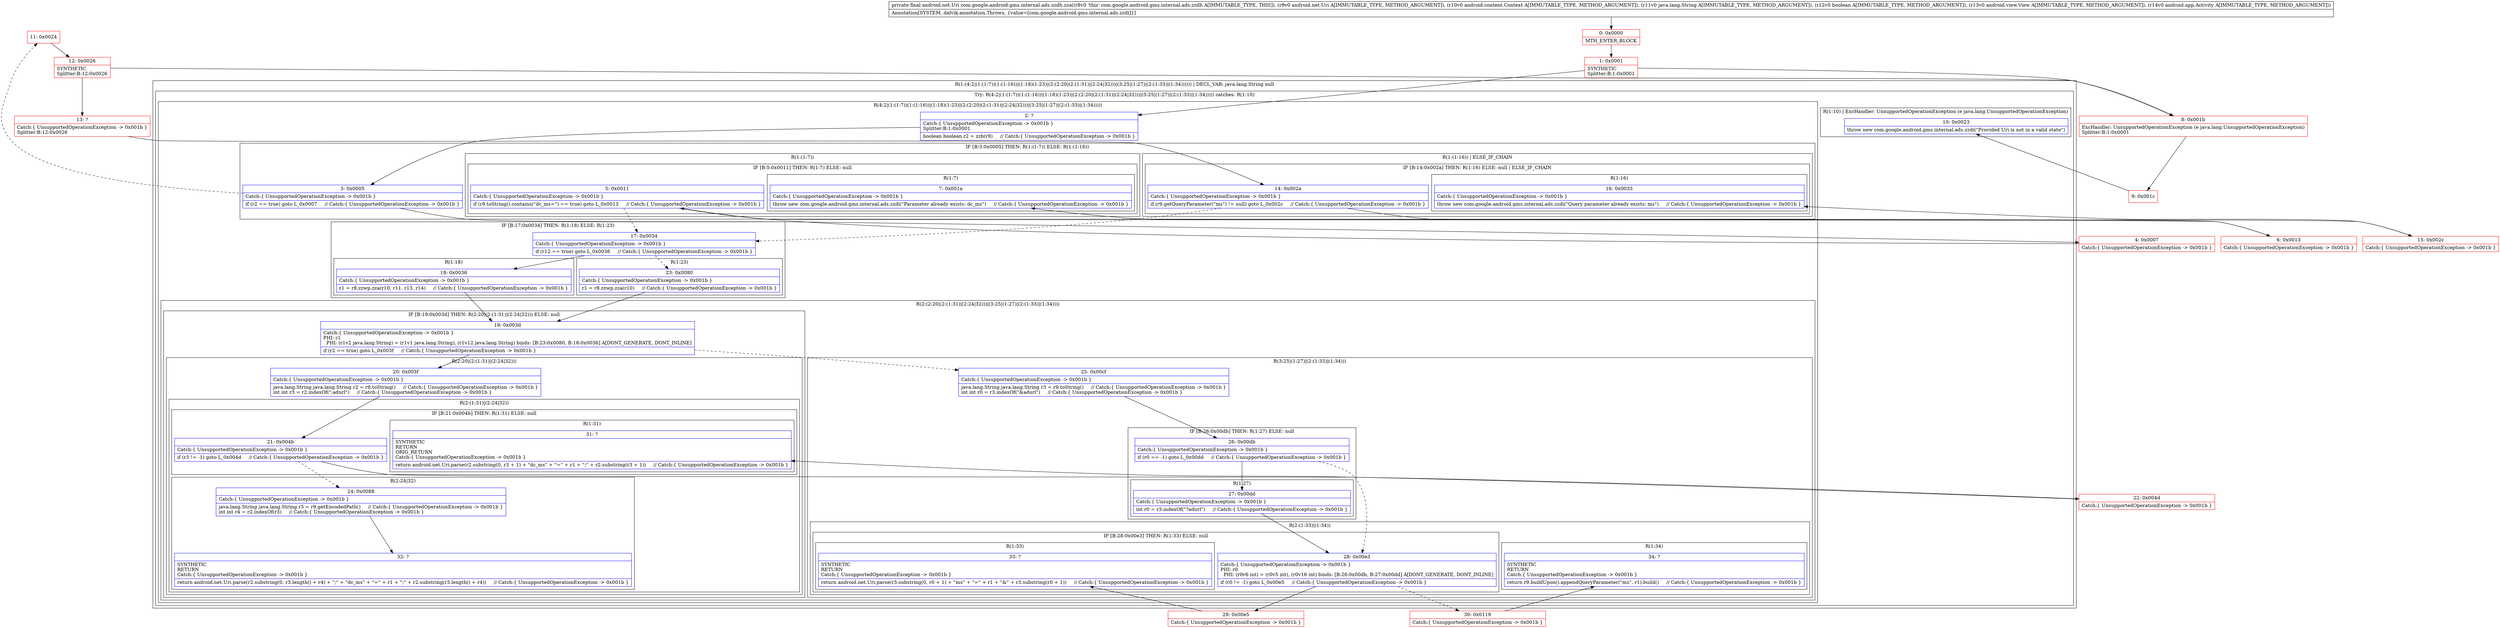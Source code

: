 digraph "CFG forcom.google.android.gms.internal.ads.zzdh.zza(Landroid\/net\/Uri;Landroid\/content\/Context;Ljava\/lang\/String;ZLandroid\/view\/View;Landroid\/app\/Activity;)Landroid\/net\/Uri;" {
subgraph cluster_Region_438111084 {
label = "R(1:(4:2|(1:(1:7))(1:(1:16))|(1:18)(1:23)|(2:(2:20|(2:(1:31)|(2:24|32)))|(3:25|(1:27)|(2:(1:33)|(1:34)))))) | DECL_VAR: java.lang.String null\l";
node [shape=record,color=blue];
subgraph cluster_TryCatchRegion_467569242 {
label = "Try: R(4:2|(1:(1:7))(1:(1:16))|(1:18)(1:23)|(2:(2:20|(2:(1:31)|(2:24|32)))|(3:25|(1:27)|(2:(1:33)|(1:34))))) catches: R(1:10)";
node [shape=record,color=blue];
subgraph cluster_Region_90597653 {
label = "R(4:2|(1:(1:7))(1:(1:16))|(1:18)(1:23)|(2:(2:20|(2:(1:31)|(2:24|32)))|(3:25|(1:27)|(2:(1:33)|(1:34)))))";
node [shape=record,color=blue];
Node_2 [shape=record,label="{2\:\ ?|Catch:\{ UnsupportedOperationException \-\> 0x001b \}\lSplitter:B:1:0x0001\l|boolean boolean r2 = zzb(r9)     \/\/ Catch:\{ UnsupportedOperationException \-\> 0x001b \}\l}"];
subgraph cluster_IfRegion_1698990669 {
label = "IF [B:3:0x0005] THEN: R(1:(1:7)) ELSE: R(1:(1:16))";
node [shape=record,color=blue];
Node_3 [shape=record,label="{3\:\ 0x0005|Catch:\{ UnsupportedOperationException \-\> 0x001b \}\l|if (r2 == true) goto L_0x0007     \/\/ Catch:\{ UnsupportedOperationException \-\> 0x001b \}\l}"];
subgraph cluster_Region_687423645 {
label = "R(1:(1:7))";
node [shape=record,color=blue];
subgraph cluster_IfRegion_1097550957 {
label = "IF [B:5:0x0011] THEN: R(1:7) ELSE: null";
node [shape=record,color=blue];
Node_5 [shape=record,label="{5\:\ 0x0011|Catch:\{ UnsupportedOperationException \-\> 0x001b \}\l|if (r9.toString().contains(\"dc_ms=\") == true) goto L_0x0013     \/\/ Catch:\{ UnsupportedOperationException \-\> 0x001b \}\l}"];
subgraph cluster_Region_861894983 {
label = "R(1:7)";
node [shape=record,color=blue];
Node_7 [shape=record,label="{7\:\ 0x001a|Catch:\{ UnsupportedOperationException \-\> 0x001b \}\l|throw new com.google.android.gms.internal.ads.zzdi(\"Parameter already exists: dc_ms\")     \/\/ Catch:\{ UnsupportedOperationException \-\> 0x001b \}\l}"];
}
}
}
subgraph cluster_Region_1547483436 {
label = "R(1:(1:16)) | ELSE_IF_CHAIN\l";
node [shape=record,color=blue];
subgraph cluster_IfRegion_1050929054 {
label = "IF [B:14:0x002a] THEN: R(1:16) ELSE: null | ELSE_IF_CHAIN\l";
node [shape=record,color=blue];
Node_14 [shape=record,label="{14\:\ 0x002a|Catch:\{ UnsupportedOperationException \-\> 0x001b \}\l|if (r9.getQueryParameter(\"ms\") != null) goto L_0x002c     \/\/ Catch:\{ UnsupportedOperationException \-\> 0x001b \}\l}"];
subgraph cluster_Region_623954947 {
label = "R(1:16)";
node [shape=record,color=blue];
Node_16 [shape=record,label="{16\:\ 0x0033|Catch:\{ UnsupportedOperationException \-\> 0x001b \}\l|throw new com.google.android.gms.internal.ads.zzdi(\"Query parameter already exists: ms\")     \/\/ Catch:\{ UnsupportedOperationException \-\> 0x001b \}\l}"];
}
}
}
}
subgraph cluster_IfRegion_1844251811 {
label = "IF [B:17:0x0034] THEN: R(1:18) ELSE: R(1:23)";
node [shape=record,color=blue];
Node_17 [shape=record,label="{17\:\ 0x0034|Catch:\{ UnsupportedOperationException \-\> 0x001b \}\l|if (r12 == true) goto L_0x0036     \/\/ Catch:\{ UnsupportedOperationException \-\> 0x001b \}\l}"];
subgraph cluster_Region_450250736 {
label = "R(1:18)";
node [shape=record,color=blue];
Node_18 [shape=record,label="{18\:\ 0x0036|Catch:\{ UnsupportedOperationException \-\> 0x001b \}\l|r1 = r8.zzwp.zza(r10, r11, r13, r14)     \/\/ Catch:\{ UnsupportedOperationException \-\> 0x001b \}\l}"];
}
subgraph cluster_Region_751746493 {
label = "R(1:23)";
node [shape=record,color=blue];
Node_23 [shape=record,label="{23\:\ 0x0080|Catch:\{ UnsupportedOperationException \-\> 0x001b \}\l|r1 = r8.zzwp.zza(r10)     \/\/ Catch:\{ UnsupportedOperationException \-\> 0x001b \}\l}"];
}
}
subgraph cluster_Region_1419853291 {
label = "R(2:(2:20|(2:(1:31)|(2:24|32)))|(3:25|(1:27)|(2:(1:33)|(1:34))))";
node [shape=record,color=blue];
subgraph cluster_IfRegion_1017756650 {
label = "IF [B:19:0x003d] THEN: R(2:20|(2:(1:31)|(2:24|32))) ELSE: null";
node [shape=record,color=blue];
Node_19 [shape=record,label="{19\:\ 0x003d|Catch:\{ UnsupportedOperationException \-\> 0x001b \}\lPHI: r1 \l  PHI: (r1v2 java.lang.String) = (r1v1 java.lang.String), (r1v12 java.lang.String) binds: [B:23:0x0080, B:18:0x0036] A[DONT_GENERATE, DONT_INLINE]\l|if (r2 == true) goto L_0x003f     \/\/ Catch:\{ UnsupportedOperationException \-\> 0x001b \}\l}"];
subgraph cluster_Region_381965745 {
label = "R(2:20|(2:(1:31)|(2:24|32)))";
node [shape=record,color=blue];
Node_20 [shape=record,label="{20\:\ 0x003f|Catch:\{ UnsupportedOperationException \-\> 0x001b \}\l|java.lang.String java.lang.String r2 = r9.toString()     \/\/ Catch:\{ UnsupportedOperationException \-\> 0x001b \}\lint int r3 = r2.indexOf(\";adurl\")     \/\/ Catch:\{ UnsupportedOperationException \-\> 0x001b \}\l}"];
subgraph cluster_Region_1965015030 {
label = "R(2:(1:31)|(2:24|32))";
node [shape=record,color=blue];
subgraph cluster_IfRegion_1831711932 {
label = "IF [B:21:0x004b] THEN: R(1:31) ELSE: null";
node [shape=record,color=blue];
Node_21 [shape=record,label="{21\:\ 0x004b|Catch:\{ UnsupportedOperationException \-\> 0x001b \}\l|if (r3 != \-1) goto L_0x004d     \/\/ Catch:\{ UnsupportedOperationException \-\> 0x001b \}\l}"];
subgraph cluster_Region_117944448 {
label = "R(1:31)";
node [shape=record,color=blue];
Node_31 [shape=record,label="{31\:\ ?|SYNTHETIC\lRETURN\lORIG_RETURN\lCatch:\{ UnsupportedOperationException \-\> 0x001b \}\l|return android.net.Uri.parse(r2.substring(0, r3 + 1) + \"dc_ms\" + \"=\" + r1 + \";\" + r2.substring(r3 + 1))     \/\/ Catch:\{ UnsupportedOperationException \-\> 0x001b \}\l}"];
}
}
subgraph cluster_Region_933651633 {
label = "R(2:24|32)";
node [shape=record,color=blue];
Node_24 [shape=record,label="{24\:\ 0x0088|Catch:\{ UnsupportedOperationException \-\> 0x001b \}\l|java.lang.String java.lang.String r3 = r9.getEncodedPath()     \/\/ Catch:\{ UnsupportedOperationException \-\> 0x001b \}\lint int r4 = r2.indexOf(r3)     \/\/ Catch:\{ UnsupportedOperationException \-\> 0x001b \}\l}"];
Node_32 [shape=record,label="{32\:\ ?|SYNTHETIC\lRETURN\lCatch:\{ UnsupportedOperationException \-\> 0x001b \}\l|return android.net.Uri.parse(r2.substring(0, r3.length() + r4) + \";\" + \"dc_ms\" + \"=\" + r1 + \";\" + r2.substring(r3.length() + r4))     \/\/ Catch:\{ UnsupportedOperationException \-\> 0x001b \}\l}"];
}
}
}
}
subgraph cluster_Region_1526833157 {
label = "R(3:25|(1:27)|(2:(1:33)|(1:34)))";
node [shape=record,color=blue];
Node_25 [shape=record,label="{25\:\ 0x00cf|Catch:\{ UnsupportedOperationException \-\> 0x001b \}\l|java.lang.String java.lang.String r3 = r9.toString()     \/\/ Catch:\{ UnsupportedOperationException \-\> 0x001b \}\lint int r0 = r3.indexOf(\"&adurl\")     \/\/ Catch:\{ UnsupportedOperationException \-\> 0x001b \}\l}"];
subgraph cluster_IfRegion_1530754436 {
label = "IF [B:26:0x00db] THEN: R(1:27) ELSE: null";
node [shape=record,color=blue];
Node_26 [shape=record,label="{26\:\ 0x00db|Catch:\{ UnsupportedOperationException \-\> 0x001b \}\l|if (r0 == \-1) goto L_0x00dd     \/\/ Catch:\{ UnsupportedOperationException \-\> 0x001b \}\l}"];
subgraph cluster_Region_705050212 {
label = "R(1:27)";
node [shape=record,color=blue];
Node_27 [shape=record,label="{27\:\ 0x00dd|Catch:\{ UnsupportedOperationException \-\> 0x001b \}\l|int r0 = r3.indexOf(\"?adurl\")     \/\/ Catch:\{ UnsupportedOperationException \-\> 0x001b \}\l}"];
}
}
subgraph cluster_Region_1449932162 {
label = "R(2:(1:33)|(1:34))";
node [shape=record,color=blue];
subgraph cluster_IfRegion_225109870 {
label = "IF [B:28:0x00e3] THEN: R(1:33) ELSE: null";
node [shape=record,color=blue];
Node_28 [shape=record,label="{28\:\ 0x00e3|Catch:\{ UnsupportedOperationException \-\> 0x001b \}\lPHI: r0 \l  PHI: (r0v6 int) = (r0v5 int), (r0v16 int) binds: [B:26:0x00db, B:27:0x00dd] A[DONT_GENERATE, DONT_INLINE]\l|if (r0 != \-1) goto L_0x00e5     \/\/ Catch:\{ UnsupportedOperationException \-\> 0x001b \}\l}"];
subgraph cluster_Region_1945912780 {
label = "R(1:33)";
node [shape=record,color=blue];
Node_33 [shape=record,label="{33\:\ ?|SYNTHETIC\lRETURN\lCatch:\{ UnsupportedOperationException \-\> 0x001b \}\l|return android.net.Uri.parse(r3.substring(0, r0 + 1) + \"ms\" + \"=\" + r1 + \"&\" + r3.substring(r0 + 1))     \/\/ Catch:\{ UnsupportedOperationException \-\> 0x001b \}\l}"];
}
}
subgraph cluster_Region_1398907896 {
label = "R(1:34)";
node [shape=record,color=blue];
Node_34 [shape=record,label="{34\:\ ?|SYNTHETIC\lRETURN\lCatch:\{ UnsupportedOperationException \-\> 0x001b \}\l|return r9.buildUpon().appendQueryParameter(\"ms\", r1).build()     \/\/ Catch:\{ UnsupportedOperationException \-\> 0x001b \}\l}"];
}
}
}
}
}
subgraph cluster_Region_242389530 {
label = "R(1:10) | ExcHandler: UnsupportedOperationException (e java.lang.UnsupportedOperationException)\l";
node [shape=record,color=blue];
Node_10 [shape=record,label="{10\:\ 0x0023|throw new com.google.android.gms.internal.ads.zzdi(\"Provided Uri is not in a valid state\")\l}"];
}
}
}
subgraph cluster_Region_242389530 {
label = "R(1:10) | ExcHandler: UnsupportedOperationException (e java.lang.UnsupportedOperationException)\l";
node [shape=record,color=blue];
Node_10 [shape=record,label="{10\:\ 0x0023|throw new com.google.android.gms.internal.ads.zzdi(\"Provided Uri is not in a valid state\")\l}"];
}
Node_0 [shape=record,color=red,label="{0\:\ 0x0000|MTH_ENTER_BLOCK\l}"];
Node_1 [shape=record,color=red,label="{1\:\ 0x0001|SYNTHETIC\lSplitter:B:1:0x0001\l}"];
Node_4 [shape=record,color=red,label="{4\:\ 0x0007|Catch:\{ UnsupportedOperationException \-\> 0x001b \}\l}"];
Node_6 [shape=record,color=red,label="{6\:\ 0x0013|Catch:\{ UnsupportedOperationException \-\> 0x001b \}\l}"];
Node_8 [shape=record,color=red,label="{8\:\ 0x001b|ExcHandler: UnsupportedOperationException (e java.lang.UnsupportedOperationException)\lSplitter:B:1:0x0001\l}"];
Node_9 [shape=record,color=red,label="{9\:\ 0x001c}"];
Node_11 [shape=record,color=red,label="{11\:\ 0x0024}"];
Node_12 [shape=record,color=red,label="{12\:\ 0x0026|SYNTHETIC\lSplitter:B:12:0x0026\l}"];
Node_13 [shape=record,color=red,label="{13\:\ ?|Catch:\{ UnsupportedOperationException \-\> 0x001b \}\lSplitter:B:12:0x0026\l}"];
Node_15 [shape=record,color=red,label="{15\:\ 0x002c|Catch:\{ UnsupportedOperationException \-\> 0x001b \}\l}"];
Node_22 [shape=record,color=red,label="{22\:\ 0x004d|Catch:\{ UnsupportedOperationException \-\> 0x001b \}\l}"];
Node_29 [shape=record,color=red,label="{29\:\ 0x00e5|Catch:\{ UnsupportedOperationException \-\> 0x001b \}\l}"];
Node_30 [shape=record,color=red,label="{30\:\ 0x0119|Catch:\{ UnsupportedOperationException \-\> 0x001b \}\l}"];
MethodNode[shape=record,label="{private final android.net.Uri com.google.android.gms.internal.ads.zzdh.zza((r8v0 'this' com.google.android.gms.internal.ads.zzdh A[IMMUTABLE_TYPE, THIS]), (r9v0 android.net.Uri A[IMMUTABLE_TYPE, METHOD_ARGUMENT]), (r10v0 android.content.Context A[IMMUTABLE_TYPE, METHOD_ARGUMENT]), (r11v0 java.lang.String A[IMMUTABLE_TYPE, METHOD_ARGUMENT]), (r12v0 boolean A[IMMUTABLE_TYPE, METHOD_ARGUMENT]), (r13v0 android.view.View A[IMMUTABLE_TYPE, METHOD_ARGUMENT]), (r14v0 android.app.Activity A[IMMUTABLE_TYPE, METHOD_ARGUMENT]))  | Annotation[SYSTEM, dalvik.annotation.Throws, \{value=[com.google.android.gms.internal.ads.zzdi]\}]\l}"];
MethodNode -> Node_0;
Node_2 -> Node_3;
Node_3 -> Node_4;
Node_3 -> Node_11[style=dashed];
Node_5 -> Node_6;
Node_5 -> Node_17[style=dashed];
Node_14 -> Node_15;
Node_14 -> Node_17[style=dashed];
Node_17 -> Node_18;
Node_17 -> Node_23[style=dashed];
Node_18 -> Node_19;
Node_23 -> Node_19;
Node_19 -> Node_20;
Node_19 -> Node_25[style=dashed];
Node_20 -> Node_21;
Node_21 -> Node_22;
Node_21 -> Node_24[style=dashed];
Node_24 -> Node_32;
Node_25 -> Node_26;
Node_26 -> Node_27;
Node_26 -> Node_28[style=dashed];
Node_27 -> Node_28;
Node_28 -> Node_29;
Node_28 -> Node_30[style=dashed];
Node_0 -> Node_1;
Node_1 -> Node_2;
Node_1 -> Node_8;
Node_4 -> Node_5;
Node_6 -> Node_7;
Node_8 -> Node_9;
Node_9 -> Node_10;
Node_11 -> Node_12;
Node_12 -> Node_13;
Node_12 -> Node_8;
Node_13 -> Node_14;
Node_15 -> Node_16;
Node_22 -> Node_31;
Node_29 -> Node_33;
Node_30 -> Node_34;
}

